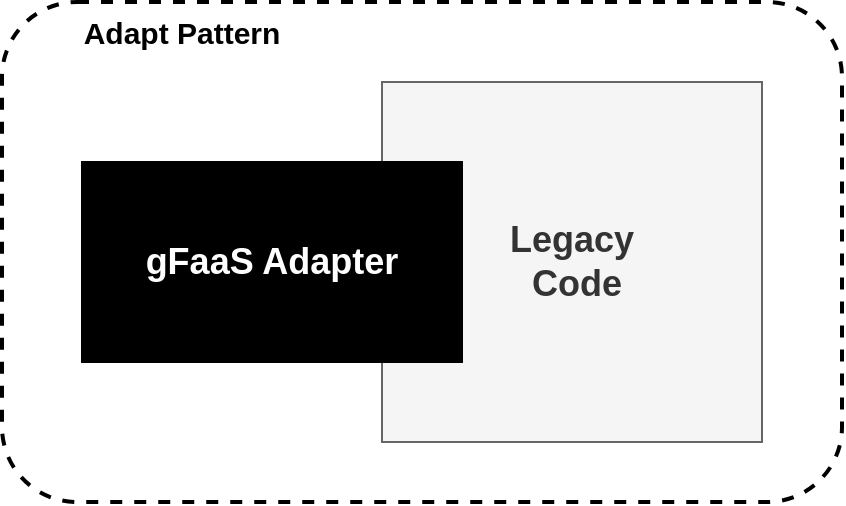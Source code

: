 <mxfile version="21.5.0" type="device">
  <diagram name="Page-1" id="JpVeMY-iX-eV84npX_2D">
    <mxGraphModel dx="954" dy="553" grid="1" gridSize="10" guides="1" tooltips="1" connect="1" arrows="1" fold="1" page="1" pageScale="1" pageWidth="827" pageHeight="1169" math="0" shadow="0">
      <root>
        <mxCell id="0" />
        <mxCell id="1" parent="0" />
        <mxCell id="40W4WgZ66Mj0KqgYtexW-1" value="" style="rounded=1;whiteSpace=wrap;html=1;fillColor=none;dashed=1;strokeWidth=2;" vertex="1" parent="1">
          <mxGeometry x="250" y="40" width="420" height="250" as="geometry" />
        </mxCell>
        <mxCell id="40W4WgZ66Mj0KqgYtexW-2" value="&lt;b&gt;&lt;font style=&quot;font-size: 18px;&quot;&gt;Legacy&lt;br&gt;&amp;nbsp;Code&lt;/font&gt;&lt;/b&gt;" style="rounded=0;whiteSpace=wrap;html=1;fillColor=#f5f5f5;fontColor=#333333;strokeColor=#666666;" vertex="1" parent="1">
          <mxGeometry x="440" y="80" width="190" height="180" as="geometry" />
        </mxCell>
        <mxCell id="40W4WgZ66Mj0KqgYtexW-6" value="&lt;font color=&quot;#ffffff&quot; style=&quot;font-size: 18px;&quot;&gt;&lt;b&gt;gFaaS Adapter&lt;/b&gt;&lt;/font&gt;" style="rounded=0;whiteSpace=wrap;html=1;fillColor=#000000;" vertex="1" parent="1">
          <mxGeometry x="290" y="120" width="190" height="100" as="geometry" />
        </mxCell>
        <mxCell id="40W4WgZ66Mj0KqgYtexW-46" value="&lt;span style=&quot;font-size: 15px;&quot;&gt;&lt;b&gt;Adapt Pattern&lt;/b&gt;&lt;/span&gt;" style="text;html=1;strokeColor=none;fillColor=none;align=center;verticalAlign=middle;whiteSpace=wrap;rounded=0;" vertex="1" parent="1">
          <mxGeometry x="270" y="40" width="140" height="30" as="geometry" />
        </mxCell>
      </root>
    </mxGraphModel>
  </diagram>
</mxfile>
